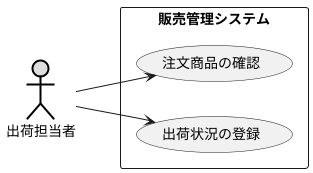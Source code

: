 @startuml ユースケース図
left to right direction
actor 出荷担当者#DDDDDD;line:black;line.bold;
rectangle 販売管理システム {
usecase 注文商品の確認
usecase 出荷状況の登録
}
出荷担当者 --> 注文商品の確認
出荷担当者 --> 出荷状況の登録
@enduml